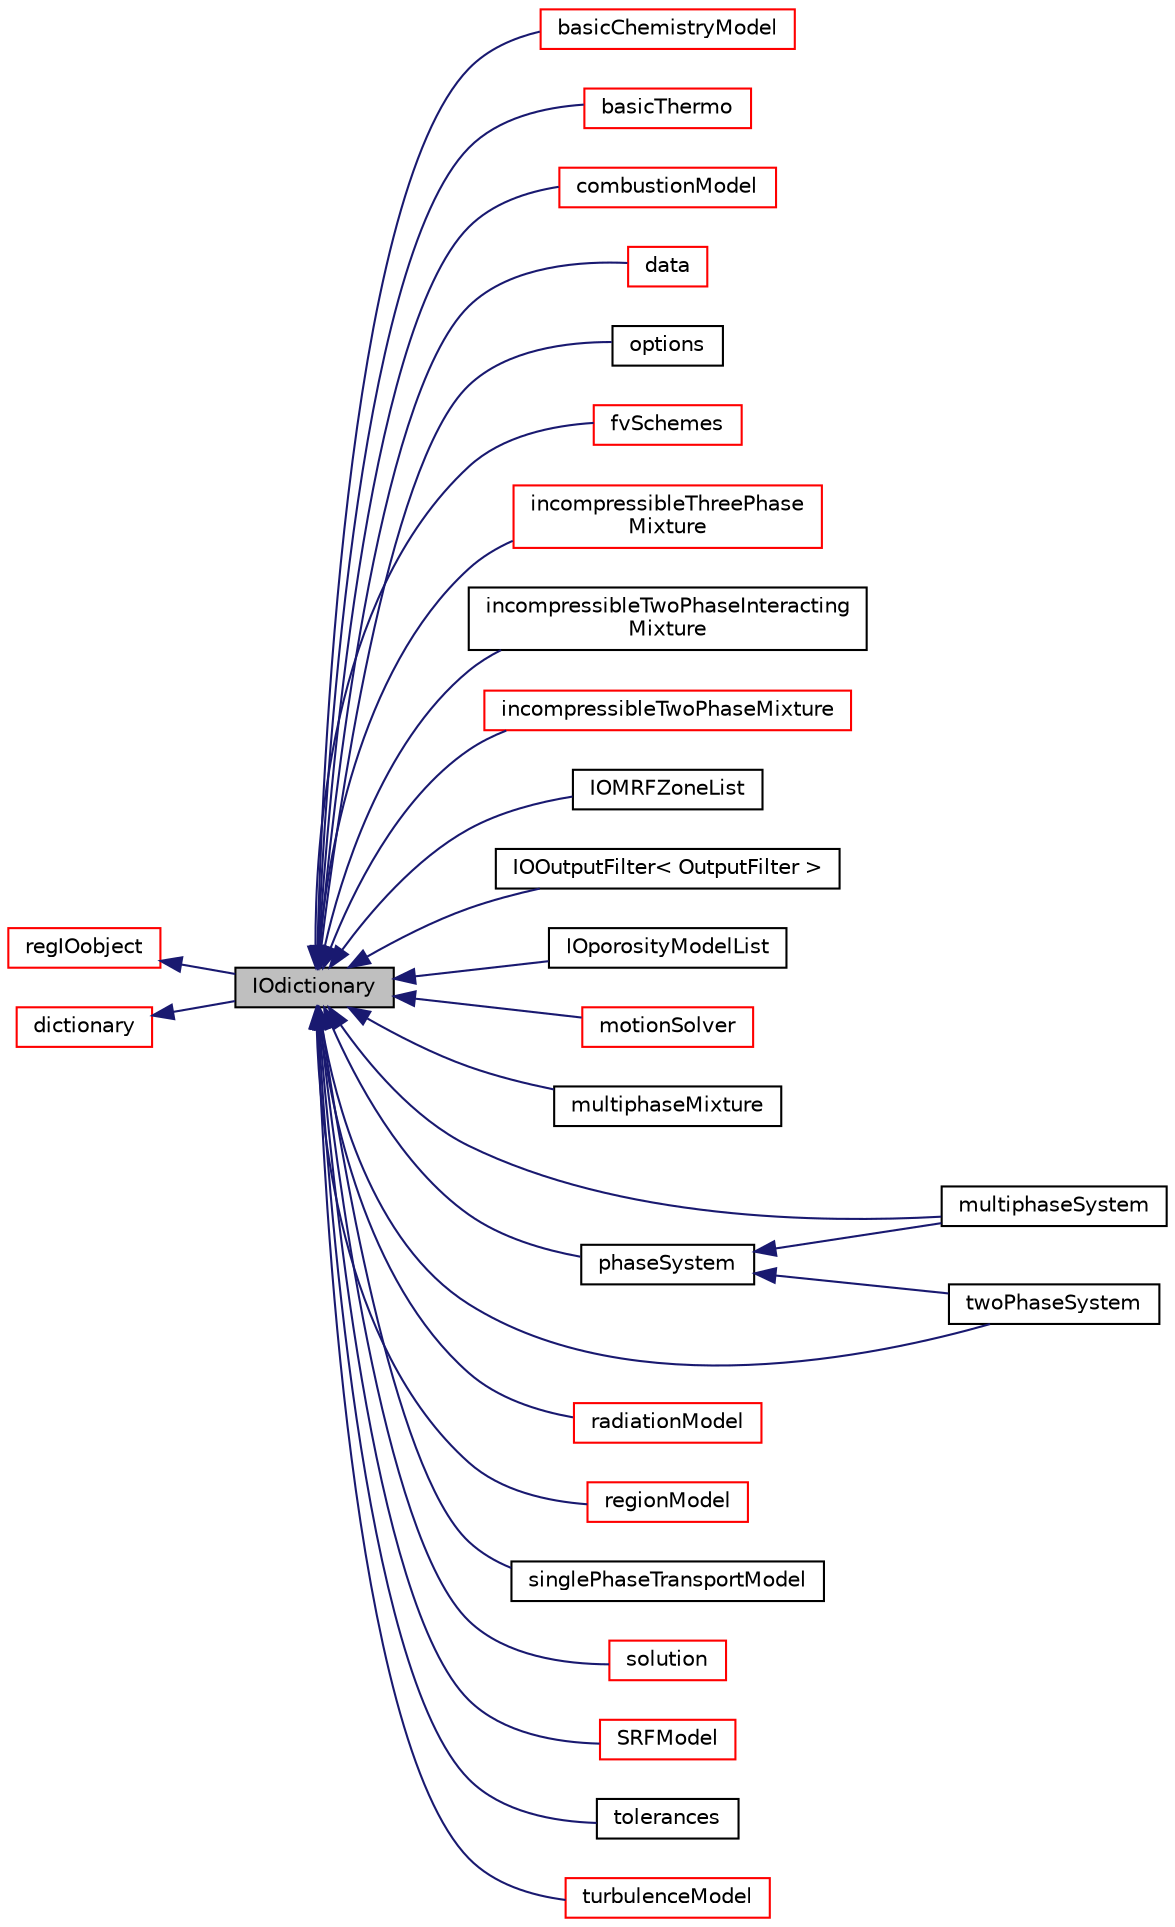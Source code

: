 digraph "IOdictionary"
{
  bgcolor="transparent";
  edge [fontname="Helvetica",fontsize="10",labelfontname="Helvetica",labelfontsize="10"];
  node [fontname="Helvetica",fontsize="10",shape=record];
  rankdir="LR";
  Node1 [label="IOdictionary",height=0.2,width=0.4,color="black", fillcolor="grey75", style="filled", fontcolor="black"];
  Node2 -> Node1 [dir="back",color="midnightblue",fontsize="10",style="solid",fontname="Helvetica"];
  Node2 [label="regIOobject",height=0.2,width=0.4,color="red",URL="$a02145.html",tooltip="regIOobject is an abstract class derived from IOobject to handle automatic object registration with t..."];
  Node3 -> Node1 [dir="back",color="midnightblue",fontsize="10",style="solid",fontname="Helvetica"];
  Node3 [label="dictionary",height=0.2,width=0.4,color="red",URL="$a00524.html",tooltip="A list of keyword definitions, which are a keyword followed by any number of values (e..."];
  Node1 -> Node4 [dir="back",color="midnightblue",fontsize="10",style="solid",fontname="Helvetica"];
  Node4 [label="basicChemistryModel",height=0.2,width=0.4,color="red",URL="$a00102.html",tooltip="Base class for chemistry models. "];
  Node1 -> Node5 [dir="back",color="midnightblue",fontsize="10",style="solid",fontname="Helvetica"];
  Node5 [label="basicThermo",height=0.2,width=0.4,color="red",URL="$a00124.html",tooltip="Abstract base-class for fluid and solid thermodynamic properties. "];
  Node1 -> Node6 [dir="back",color="midnightblue",fontsize="10",style="solid",fontname="Helvetica"];
  Node6 [label="combustionModel",height=0.2,width=0.4,color="red",URL="$a00323.html",tooltip="Base class for combustion models. "];
  Node1 -> Node7 [dir="back",color="midnightblue",fontsize="10",style="solid",fontname="Helvetica"];
  Node7 [label="data",height=0.2,width=0.4,color="red",URL="$a00502.html",tooltip="Database for solution data, solver performance and other reduced data. "];
  Node1 -> Node8 [dir="back",color="midnightblue",fontsize="10",style="solid",fontname="Helvetica"];
  Node8 [label="options",height=0.2,width=0.4,color="black",URL="$a01716.html",tooltip="Finite-volume options. "];
  Node1 -> Node9 [dir="back",color="midnightblue",fontsize="10",style="solid",fontname="Helvetica"];
  Node9 [label="fvSchemes",height=0.2,width=0.4,color="red",URL="$a00890.html",tooltip="Selector class for finite volume differencing schemes. fvMesh is derived from fvShemes so that all fi..."];
  Node1 -> Node10 [dir="back",color="midnightblue",fontsize="10",style="solid",fontname="Helvetica"];
  Node10 [label="incompressibleThreePhase\lMixture",height=0.2,width=0.4,color="red",URL="$a01046.html"];
  Node1 -> Node11 [dir="back",color="midnightblue",fontsize="10",style="solid",fontname="Helvetica"];
  Node11 [label="incompressibleTwoPhaseInteracting\lMixture",height=0.2,width=0.4,color="black",URL="$a01049.html",tooltip="A two-phase incompressible transportModel for interacting phases requiring the direct evaluation of t..."];
  Node1 -> Node12 [dir="back",color="midnightblue",fontsize="10",style="solid",fontname="Helvetica"];
  Node12 [label="incompressibleTwoPhaseMixture",height=0.2,width=0.4,color="red",URL="$a01050.html",tooltip="A two-phase incompressible transportModel. "];
  Node1 -> Node13 [dir="back",color="midnightblue",fontsize="10",style="solid",fontname="Helvetica"];
  Node13 [label="IOMRFZoneList",height=0.2,width=0.4,color="black",URL="$a01178.html",tooltip="List of MRF zones with IO functionality. MRF zones are specified by a list of dictionary entries..."];
  Node1 -> Node14 [dir="back",color="midnightblue",fontsize="10",style="solid",fontname="Helvetica"];
  Node14 [label="IOOutputFilter\< OutputFilter \>",height=0.2,width=0.4,color="black",URL="$a01181.html",tooltip="IOdictionary wrapper around OutputFilter to allow them to read from their associated dictionaries..."];
  Node1 -> Node15 [dir="back",color="midnightblue",fontsize="10",style="solid",fontname="Helvetica"];
  Node15 [label="IOporosityModelList",height=0.2,width=0.4,color="black",URL="$a01182.html",tooltip="List of porosity models with IO functionality. "];
  Node1 -> Node16 [dir="back",color="midnightblue",fontsize="10",style="solid",fontname="Helvetica"];
  Node16 [label="motionSolver",height=0.2,width=0.4,color="red",URL="$a01532.html",tooltip="Virtual base class for mesh motion solver. "];
  Node1 -> Node17 [dir="back",color="midnightblue",fontsize="10",style="solid",fontname="Helvetica"];
  Node17 [label="multiphaseMixture",height=0.2,width=0.4,color="black",URL="$a01549.html",tooltip="Incompressible multi-phase mixture with built in solution for the phase fractions with interface comp..."];
  Node1 -> Node18 [dir="back",color="midnightblue",fontsize="10",style="solid",fontname="Helvetica"];
  Node18 [label="multiphaseSystem",height=0.2,width=0.4,color="black",URL="$a01551.html",tooltip="Incompressible multi-phase mixture with built in solution for the phase fractions with interface comp..."];
  Node1 -> Node19 [dir="back",color="midnightblue",fontsize="10",style="solid",fontname="Helvetica"];
  Node19 [label="phaseSystem",height=0.2,width=0.4,color="black",URL="$a01847.html",tooltip="Class to represent a system of phases and model interfacial transfers between them. "];
  Node19 -> Node18 [dir="back",color="midnightblue",fontsize="10",style="solid",fontname="Helvetica"];
  Node19 -> Node20 [dir="back",color="midnightblue",fontsize="10",style="solid",fontname="Helvetica"];
  Node20 [label="twoPhaseSystem",height=0.2,width=0.4,color="black",URL="$a02710.html",tooltip="Class which solves the volume fraction equations for two phases. "];
  Node1 -> Node21 [dir="back",color="midnightblue",fontsize="10",style="solid",fontname="Helvetica"];
  Node21 [label="radiationModel",height=0.2,width=0.4,color="red",URL="$a02059.html",tooltip="Top level model for radiation modelling. "];
  Node1 -> Node22 [dir="back",color="midnightblue",fontsize="10",style="solid",fontname="Helvetica"];
  Node22 [label="regionModel",height=0.2,width=0.4,color="red",URL="$a02131.html"];
  Node1 -> Node23 [dir="back",color="midnightblue",fontsize="10",style="solid",fontname="Helvetica"];
  Node23 [label="singlePhaseTransportModel",height=0.2,width=0.4,color="black",URL="$a02321.html",tooltip="A simple single-phase transport model based on viscosityModel. "];
  Node1 -> Node24 [dir="back",color="midnightblue",fontsize="10",style="solid",fontname="Helvetica"];
  Node24 [label="solution",height=0.2,width=0.4,color="red",URL="$a02376.html",tooltip="Selector class for relaxation factors, solver type and solution. "];
  Node1 -> Node25 [dir="back",color="midnightblue",fontsize="10",style="solid",fontname="Helvetica"];
  Node25 [label="SRFModel",height=0.2,width=0.4,color="red",URL="$a02413.html",tooltip="Top level model for single rotating frame. "];
  Node1 -> Node26 [dir="back",color="midnightblue",fontsize="10",style="solid",fontname="Helvetica"];
  Node26 [label="tolerances",height=0.2,width=0.4,color="black",URL="$a02620.html",tooltip="Selector class for solution tolerances. "];
  Node1 -> Node27 [dir="back",color="midnightblue",fontsize="10",style="solid",fontname="Helvetica"];
  Node27 [label="turbulenceModel",height=0.2,width=0.4,color="red",URL="$a02695.html",tooltip="Abstract base class for turbulence models (RAS, LES and laminar). "];
  Node1 -> Node20 [dir="back",color="midnightblue",fontsize="10",style="solid",fontname="Helvetica"];
}
